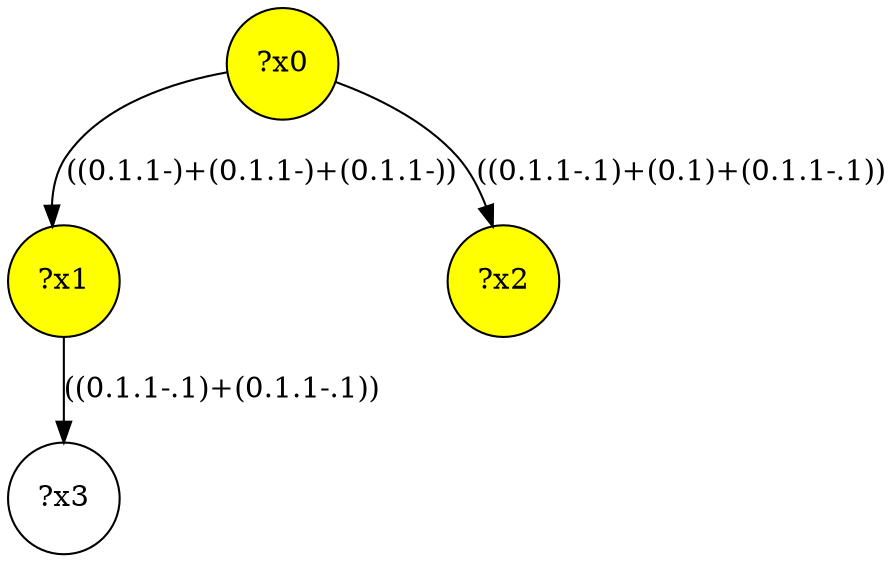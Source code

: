 digraph g {
	x1 [fillcolor="yellow", style="filled," shape=circle, label="?x1"];
	x0 [fillcolor="yellow", style="filled," shape=circle, label="?x0"];
	x2 [fillcolor="yellow", style="filled," shape=circle, label="?x2"];
	x0 -> x1 [label="((0.1.1-)+(0.1.1-)+(0.1.1-))"];
	x0 -> x2 [label="((0.1.1-.1)+(0.1)+(0.1.1-.1))"];
	x3 [shape=circle, label="?x3"];
	x1 -> x3 [label="((0.1.1-.1)+(0.1.1-.1))"];
}
